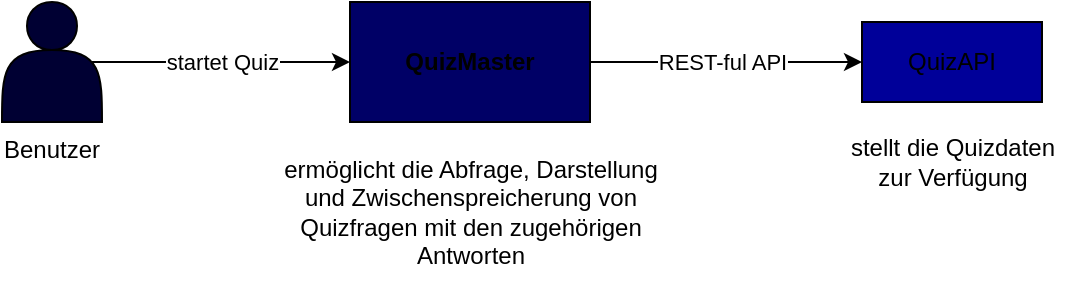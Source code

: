 <mxfile version="21.5.0" type="github">
  <diagram name="Seite-1" id="c1dzLFRzeHo-qwZXP59P">
    <mxGraphModel dx="1562" dy="785" grid="1" gridSize="10" guides="1" tooltips="1" connect="1" arrows="1" fold="1" page="1" pageScale="1" pageWidth="827" pageHeight="1169" math="0" shadow="0">
      <root>
        <mxCell id="0" />
        <mxCell id="1" parent="0" />
        <mxCell id="B2U6q-5QIGLSwIAsgYjk-8" style="edgeStyle=orthogonalEdgeStyle;rounded=0;orthogonalLoop=1;jettySize=auto;html=1;exitX=1;exitY=0.5;exitDx=0;exitDy=0;entryX=0;entryY=0.5;entryDx=0;entryDy=0;" edge="1" parent="1" source="nRxhFtLmPuZJ_PnHPkGs-1" target="B2U6q-5QIGLSwIAsgYjk-2">
          <mxGeometry relative="1" as="geometry" />
        </mxCell>
        <mxCell id="B2U6q-5QIGLSwIAsgYjk-9" value="REST-ful API" style="edgeLabel;html=1;align=center;verticalAlign=middle;resizable=0;points=[];" vertex="1" connectable="0" parent="B2U6q-5QIGLSwIAsgYjk-8">
          <mxGeometry x="-0.191" y="-4" relative="1" as="geometry">
            <mxPoint x="11" y="-4" as="offset" />
          </mxGeometry>
        </mxCell>
        <mxCell id="nRxhFtLmPuZJ_PnHPkGs-1" value="QuizMaster" style="rounded=0;whiteSpace=wrap;html=1;fontStyle=1;fillColor=#000066;" parent="1" vertex="1">
          <mxGeometry x="354" y="70" width="120" height="60" as="geometry" />
        </mxCell>
        <mxCell id="B2U6q-5QIGLSwIAsgYjk-2" value="QuizAPI" style="rounded=0;whiteSpace=wrap;html=1;fillColor=#000099;" vertex="1" parent="1">
          <mxGeometry x="610" y="80" width="90" height="40" as="geometry" />
        </mxCell>
        <mxCell id="B2U6q-5QIGLSwIAsgYjk-4" value="startet Quiz" style="edgeStyle=orthogonalEdgeStyle;rounded=0;orthogonalLoop=1;jettySize=auto;html=1;exitX=0.9;exitY=0.5;exitDx=0;exitDy=0;exitPerimeter=0;entryX=0;entryY=0.5;entryDx=0;entryDy=0;" edge="1" parent="1" source="B2U6q-5QIGLSwIAsgYjk-3" target="nRxhFtLmPuZJ_PnHPkGs-1">
          <mxGeometry relative="1" as="geometry" />
        </mxCell>
        <mxCell id="B2U6q-5QIGLSwIAsgYjk-3" value="Benutzer" style="shape=actor;whiteSpace=wrap;html=1;labelPosition=center;verticalLabelPosition=bottom;align=center;verticalAlign=top;fillColor=#000033;" vertex="1" parent="1">
          <mxGeometry x="180" y="70" width="50" height="60" as="geometry" />
        </mxCell>
        <mxCell id="B2U6q-5QIGLSwIAsgYjk-10" value="&lt;div&gt;ermöglicht die Abfrage, Darstellung&lt;/div&gt;&lt;div&gt;und Zwischenspreicherung von&lt;/div&gt;&lt;div&gt;Quizfragen mit den zugehörigen&lt;/div&gt;&lt;div&gt;Antworten &lt;/div&gt;" style="text;html=1;align=center;verticalAlign=middle;resizable=0;points=[];autosize=1;strokeColor=none;fillColor=none;" vertex="1" parent="1">
          <mxGeometry x="309" y="140" width="210" height="70" as="geometry" />
        </mxCell>
        <mxCell id="B2U6q-5QIGLSwIAsgYjk-11" value="&lt;div&gt;stellt die Quizdaten&lt;/div&gt;&lt;div&gt;zur Verfügung&lt;/div&gt;" style="text;html=1;align=center;verticalAlign=middle;resizable=0;points=[];autosize=1;strokeColor=none;fillColor=none;" vertex="1" parent="1">
          <mxGeometry x="595" y="130" width="120" height="40" as="geometry" />
        </mxCell>
      </root>
    </mxGraphModel>
  </diagram>
</mxfile>
